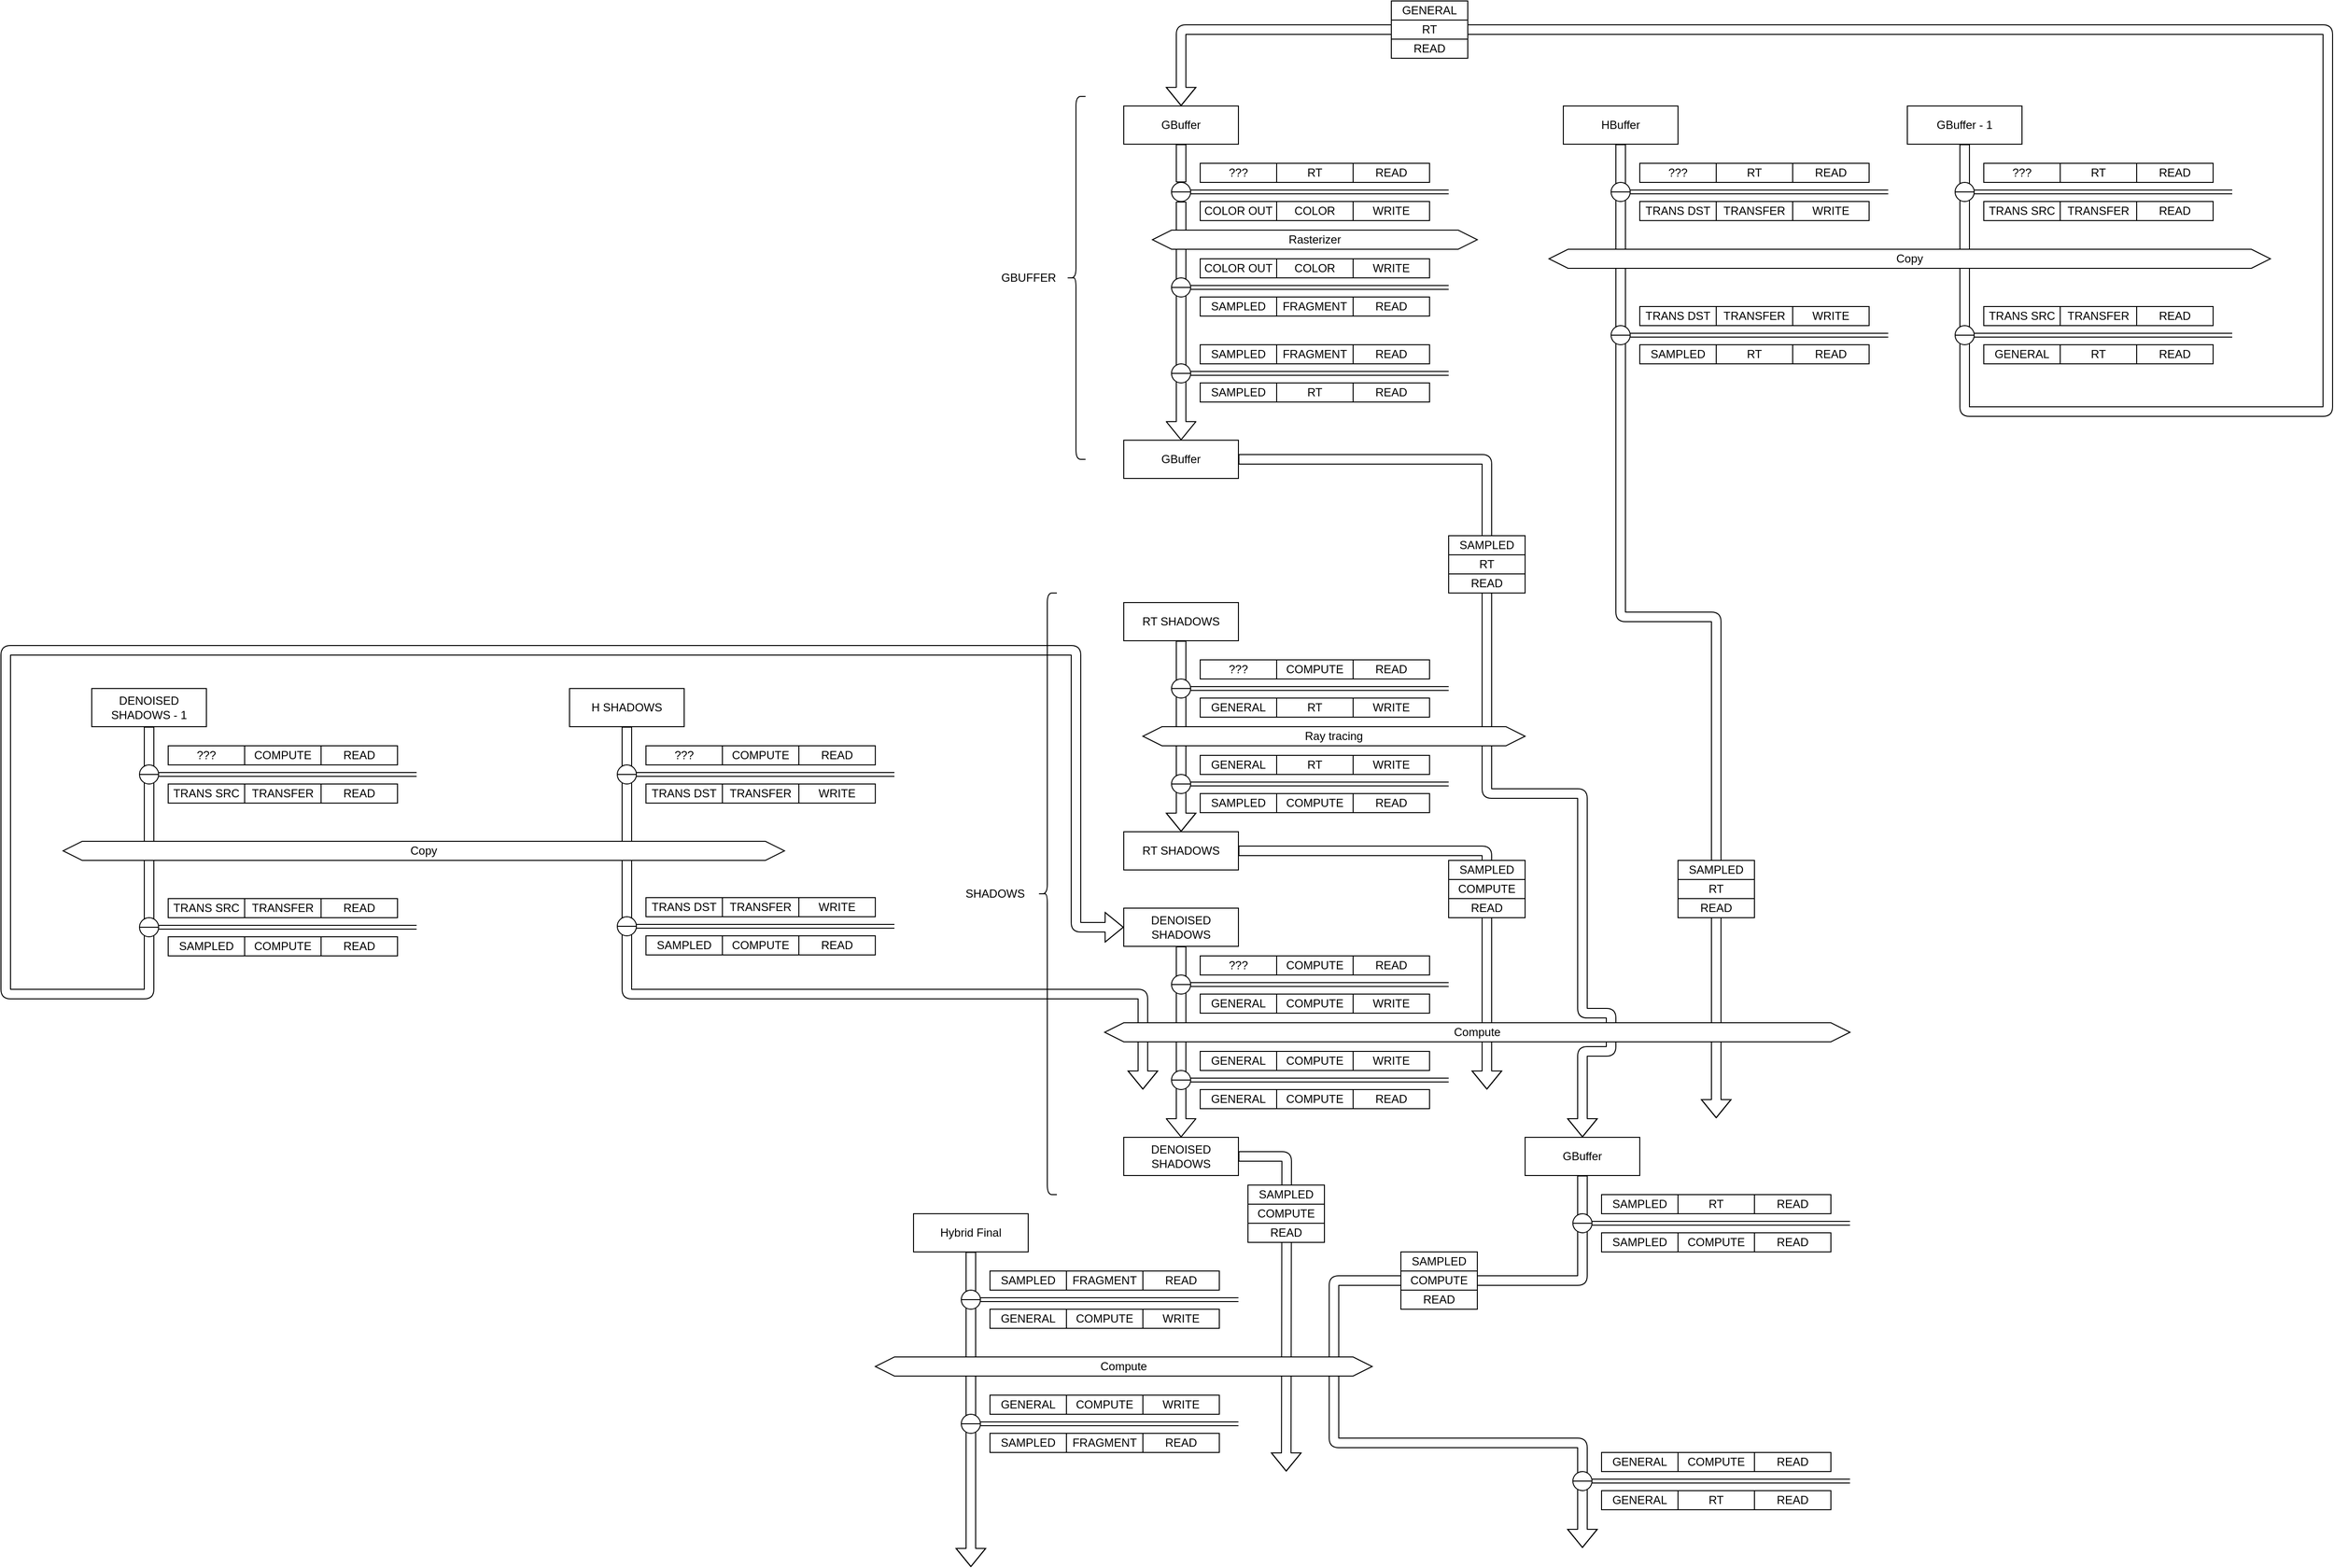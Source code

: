 <mxfile version="20.3.0" type="device"><diagram id="M8yWf8Txz4i8zKxlftL1" name="Página-1"><mxGraphModel dx="3550" dy="2322" grid="1" gridSize="10" guides="1" tooltips="1" connect="1" arrows="1" fold="1" page="1" pageScale="1" pageWidth="827" pageHeight="1169" math="0" shadow="0"><root><mxCell id="0"/><mxCell id="1" parent="0"/><mxCell id="LTjvACSYOHTsLMObM6as-37" style="edgeStyle=orthogonalEdgeStyle;shape=flexArrow;rounded=1;orthogonalLoop=1;jettySize=auto;html=1;" edge="1" parent="1" source="LTjvACSYOHTsLMObM6as-36"><mxGeometry relative="1" as="geometry"><mxPoint x="200" y="1070" as="targetPoint"/><Array as="points"><mxPoint x="-340" y="970"/></Array></mxGeometry></mxCell><mxCell id="rw4_Ll6tpxxvMlWqwy8I-239" style="edgeStyle=orthogonalEdgeStyle;shape=flexArrow;rounded=1;orthogonalLoop=1;jettySize=auto;html=1;strokeWidth=1;endArrow=block;endFill=0;" parent="1" source="rw4_Ll6tpxxvMlWqwy8I-240" edge="1"><mxGeometry relative="1" as="geometry"><mxPoint x="800" y="1100" as="targetPoint"/><Array as="points"><mxPoint x="700" y="575"/><mxPoint x="800" y="575"/><mxPoint x="800" y="1070"/></Array></mxGeometry></mxCell><mxCell id="rw4_Ll6tpxxvMlWqwy8I-182" style="edgeStyle=orthogonalEdgeStyle;shape=flexArrow;rounded=1;orthogonalLoop=1;jettySize=auto;html=1;strokeWidth=1;endArrow=block;endFill=0;" parent="1" source="rw4_Ll6tpxxvMlWqwy8I-130" edge="1"><mxGeometry relative="1" as="geometry"><mxPoint x="350" y="1470" as="targetPoint"/></mxGeometry></mxCell><mxCell id="rw4_Ll6tpxxvMlWqwy8I-4" style="edgeStyle=orthogonalEdgeStyle;rounded=1;orthogonalLoop=1;jettySize=auto;html=1;shape=flexArrow;strokeWidth=1;endArrow=block;exitX=0.5;exitY=1;exitDx=0;exitDy=0;startArrow=none;entryX=0.5;entryY=0;entryDx=0;entryDy=0;" parent="1" source="rw4_Ll6tpxxvMlWqwy8I-2" target="rw4_Ll6tpxxvMlWqwy8I-58" edge="1"><mxGeometry relative="1" as="geometry"><mxPoint x="240" y="370" as="targetPoint"/><mxPoint x="240" y="170" as="sourcePoint"/><Array as="points"/></mxGeometry></mxCell><mxCell id="rw4_Ll6tpxxvMlWqwy8I-1" value="GBuffer" style="rounded=0;whiteSpace=wrap;html=1;" parent="1" vertex="1"><mxGeometry x="180" y="40" width="120" height="40" as="geometry"/></mxCell><mxCell id="rw4_Ll6tpxxvMlWqwy8I-12" value="" style="edgeStyle=orthogonalEdgeStyle;rounded=1;orthogonalLoop=1;jettySize=auto;html=1;shape=flexArrow;strokeWidth=1;endArrow=none;exitX=0.5;exitY=1;exitDx=0;exitDy=0;" parent="1" source="rw4_Ll6tpxxvMlWqwy8I-1" target="rw4_Ll6tpxxvMlWqwy8I-2" edge="1"><mxGeometry relative="1" as="geometry"><mxPoint x="240" y="270" as="targetPoint"/><mxPoint x="240" y="80" as="sourcePoint"/><Array as="points"/></mxGeometry></mxCell><mxCell id="rw4_Ll6tpxxvMlWqwy8I-14" value="Rasterizer" style="shape=hexagon;perimeter=hexagonPerimeter2;whiteSpace=wrap;html=1;fixedSize=1;" parent="1" vertex="1"><mxGeometry x="210" y="170" width="340" height="20" as="geometry"/></mxCell><mxCell id="rw4_Ll6tpxxvMlWqwy8I-18" value="" style="group" parent="1" vertex="1" connectable="0"><mxGeometry x="230" y="100" width="290" height="60" as="geometry"/></mxCell><mxCell id="rw4_Ll6tpxxvMlWqwy8I-5" value="???" style="rounded=0;whiteSpace=wrap;html=1;" parent="rw4_Ll6tpxxvMlWqwy8I-18" vertex="1"><mxGeometry x="30" width="80" height="20" as="geometry"/></mxCell><mxCell id="rw4_Ll6tpxxvMlWqwy8I-6" value="RT" style="rounded=0;whiteSpace=wrap;html=1;" parent="rw4_Ll6tpxxvMlWqwy8I-18" vertex="1"><mxGeometry x="110" width="80" height="20" as="geometry"/></mxCell><mxCell id="rw4_Ll6tpxxvMlWqwy8I-7" value="COLOR OUT" style="rounded=0;whiteSpace=wrap;html=1;" parent="rw4_Ll6tpxxvMlWqwy8I-18" vertex="1"><mxGeometry x="30" y="40" width="80" height="20" as="geometry"/></mxCell><mxCell id="rw4_Ll6tpxxvMlWqwy8I-8" value="COLOR" style="rounded=0;whiteSpace=wrap;html=1;" parent="rw4_Ll6tpxxvMlWqwy8I-18" vertex="1"><mxGeometry x="110" y="40" width="80" height="20" as="geometry"/></mxCell><mxCell id="rw4_Ll6tpxxvMlWqwy8I-13" style="edgeStyle=orthogonalEdgeStyle;shape=link;rounded=1;orthogonalLoop=1;jettySize=auto;html=1;strokeWidth=1;endArrow=none;endFill=0;" parent="rw4_Ll6tpxxvMlWqwy8I-18" source="rw4_Ll6tpxxvMlWqwy8I-2" edge="1"><mxGeometry relative="1" as="geometry"><mxPoint x="290" y="30" as="targetPoint"/></mxGeometry></mxCell><mxCell id="rw4_Ll6tpxxvMlWqwy8I-2" value="" style="shape=lineEllipse;perimeter=ellipsePerimeter;whiteSpace=wrap;html=1;backgroundOutline=1;" parent="rw4_Ll6tpxxvMlWqwy8I-18" vertex="1"><mxGeometry y="20" width="20" height="20" as="geometry"/></mxCell><mxCell id="rw4_Ll6tpxxvMlWqwy8I-71" value="READ" style="rounded=0;whiteSpace=wrap;html=1;" parent="rw4_Ll6tpxxvMlWqwy8I-18" vertex="1"><mxGeometry x="190" width="80" height="20" as="geometry"/></mxCell><mxCell id="rw4_Ll6tpxxvMlWqwy8I-72" value="WRITE" style="rounded=0;whiteSpace=wrap;html=1;" parent="rw4_Ll6tpxxvMlWqwy8I-18" vertex="1"><mxGeometry x="190" y="40" width="80" height="20" as="geometry"/></mxCell><mxCell id="rw4_Ll6tpxxvMlWqwy8I-26" value="" style="group" parent="1" vertex="1" connectable="0"><mxGeometry x="230" y="200" width="290" height="60" as="geometry"/></mxCell><mxCell id="rw4_Ll6tpxxvMlWqwy8I-27" value="COLOR OUT" style="rounded=0;whiteSpace=wrap;html=1;" parent="rw4_Ll6tpxxvMlWqwy8I-26" vertex="1"><mxGeometry x="30" width="80" height="20" as="geometry"/></mxCell><mxCell id="rw4_Ll6tpxxvMlWqwy8I-28" value="COLOR" style="rounded=0;whiteSpace=wrap;html=1;" parent="rw4_Ll6tpxxvMlWqwy8I-26" vertex="1"><mxGeometry x="110" width="80" height="20" as="geometry"/></mxCell><mxCell id="rw4_Ll6tpxxvMlWqwy8I-29" value="SAMPLED" style="rounded=0;whiteSpace=wrap;html=1;" parent="rw4_Ll6tpxxvMlWqwy8I-26" vertex="1"><mxGeometry x="30" y="40" width="80" height="20" as="geometry"/></mxCell><mxCell id="rw4_Ll6tpxxvMlWqwy8I-30" value="FRAGMENT" style="rounded=0;whiteSpace=wrap;html=1;" parent="rw4_Ll6tpxxvMlWqwy8I-26" vertex="1"><mxGeometry x="110" y="40" width="80" height="20" as="geometry"/></mxCell><mxCell id="rw4_Ll6tpxxvMlWqwy8I-31" style="edgeStyle=orthogonalEdgeStyle;shape=link;rounded=1;orthogonalLoop=1;jettySize=auto;html=1;strokeWidth=1;endArrow=none;endFill=0;" parent="rw4_Ll6tpxxvMlWqwy8I-26" source="rw4_Ll6tpxxvMlWqwy8I-32" edge="1"><mxGeometry relative="1" as="geometry"><mxPoint x="290" y="30" as="targetPoint"/></mxGeometry></mxCell><mxCell id="rw4_Ll6tpxxvMlWqwy8I-32" value="" style="shape=lineEllipse;perimeter=ellipsePerimeter;whiteSpace=wrap;html=1;backgroundOutline=1;" parent="rw4_Ll6tpxxvMlWqwy8I-26" vertex="1"><mxGeometry y="20" width="20" height="20" as="geometry"/></mxCell><mxCell id="rw4_Ll6tpxxvMlWqwy8I-73" value="WRITE" style="rounded=0;whiteSpace=wrap;html=1;" parent="rw4_Ll6tpxxvMlWqwy8I-26" vertex="1"><mxGeometry x="190" width="80" height="20" as="geometry"/></mxCell><mxCell id="rw4_Ll6tpxxvMlWqwy8I-74" value="READ" style="rounded=0;whiteSpace=wrap;html=1;" parent="rw4_Ll6tpxxvMlWqwy8I-26" vertex="1"><mxGeometry x="190" y="40" width="80" height="20" as="geometry"/></mxCell><mxCell id="rw4_Ll6tpxxvMlWqwy8I-49" value="" style="group" parent="1" vertex="1" connectable="0"><mxGeometry x="230" y="290" width="290" height="60" as="geometry"/></mxCell><mxCell id="rw4_Ll6tpxxvMlWqwy8I-50" value="SAMPLED" style="rounded=0;whiteSpace=wrap;html=1;" parent="rw4_Ll6tpxxvMlWqwy8I-49" vertex="1"><mxGeometry x="30" width="80" height="20" as="geometry"/></mxCell><mxCell id="rw4_Ll6tpxxvMlWqwy8I-51" value="FRAGMENT" style="rounded=0;whiteSpace=wrap;html=1;" parent="rw4_Ll6tpxxvMlWqwy8I-49" vertex="1"><mxGeometry x="110" width="80" height="20" as="geometry"/></mxCell><mxCell id="rw4_Ll6tpxxvMlWqwy8I-52" value="SAMPLED" style="rounded=0;whiteSpace=wrap;html=1;" parent="rw4_Ll6tpxxvMlWqwy8I-49" vertex="1"><mxGeometry x="30" y="40" width="80" height="20" as="geometry"/></mxCell><mxCell id="rw4_Ll6tpxxvMlWqwy8I-53" value="RT" style="rounded=0;whiteSpace=wrap;html=1;" parent="rw4_Ll6tpxxvMlWqwy8I-49" vertex="1"><mxGeometry x="110" y="40" width="80" height="20" as="geometry"/></mxCell><mxCell id="rw4_Ll6tpxxvMlWqwy8I-54" style="edgeStyle=orthogonalEdgeStyle;shape=link;rounded=1;orthogonalLoop=1;jettySize=auto;html=1;strokeWidth=1;endArrow=none;endFill=0;" parent="rw4_Ll6tpxxvMlWqwy8I-49" source="rw4_Ll6tpxxvMlWqwy8I-55" edge="1"><mxGeometry relative="1" as="geometry"><mxPoint x="290" y="30" as="targetPoint"/></mxGeometry></mxCell><mxCell id="rw4_Ll6tpxxvMlWqwy8I-55" value="" style="shape=lineEllipse;perimeter=ellipsePerimeter;whiteSpace=wrap;html=1;backgroundOutline=1;" parent="rw4_Ll6tpxxvMlWqwy8I-49" vertex="1"><mxGeometry y="20" width="20" height="20" as="geometry"/></mxCell><mxCell id="rw4_Ll6tpxxvMlWqwy8I-75" value="READ" style="rounded=0;whiteSpace=wrap;html=1;" parent="rw4_Ll6tpxxvMlWqwy8I-49" vertex="1"><mxGeometry x="190" width="80" height="20" as="geometry"/></mxCell><mxCell id="rw4_Ll6tpxxvMlWqwy8I-76" value="READ" style="rounded=0;whiteSpace=wrap;html=1;" parent="rw4_Ll6tpxxvMlWqwy8I-49" vertex="1"><mxGeometry x="190" y="40" width="80" height="20" as="geometry"/></mxCell><mxCell id="rw4_Ll6tpxxvMlWqwy8I-145" style="edgeStyle=orthogonalEdgeStyle;shape=flexArrow;rounded=1;orthogonalLoop=1;jettySize=auto;html=1;entryX=0.5;entryY=0;entryDx=0;entryDy=0;strokeWidth=1;endArrow=block;endFill=0;exitX=1;exitY=0.5;exitDx=0;exitDy=0;targetPerimeterSpacing=0;" parent="1" source="rw4_Ll6tpxxvMlWqwy8I-58" target="rw4_Ll6tpxxvMlWqwy8I-144" edge="1"><mxGeometry relative="1" as="geometry"><Array as="points"><mxPoint x="560" y="410"/><mxPoint x="560" y="760"/><mxPoint x="660" y="760"/><mxPoint x="660" y="990"/><mxPoint x="690" y="990"/><mxPoint x="690" y="1030"/><mxPoint x="660" y="1030"/></Array></mxGeometry></mxCell><mxCell id="rw4_Ll6tpxxvMlWqwy8I-58" value="GBuffer" style="rounded=0;whiteSpace=wrap;html=1;" parent="1" vertex="1"><mxGeometry x="180" y="390" width="120" height="40" as="geometry"/></mxCell><mxCell id="rw4_Ll6tpxxvMlWqwy8I-131" value="" style="group" parent="1" vertex="1" connectable="0"><mxGeometry x="40" y="30" width="100" height="380" as="geometry"/></mxCell><mxCell id="rw4_Ll6tpxxvMlWqwy8I-56" value="" style="shape=curlyBracket;whiteSpace=wrap;html=1;rounded=1;" parent="rw4_Ll6tpxxvMlWqwy8I-131" vertex="1"><mxGeometry x="80" width="20" height="380" as="geometry"/></mxCell><mxCell id="rw4_Ll6tpxxvMlWqwy8I-57" value="GBUFFER" style="text;html=1;align=center;verticalAlign=middle;resizable=0;points=[];autosize=1;strokeColor=none;fillColor=none;" parent="rw4_Ll6tpxxvMlWqwy8I-131" vertex="1"><mxGeometry y="175" width="80" height="30" as="geometry"/></mxCell><mxCell id="rw4_Ll6tpxxvMlWqwy8I-165" style="edgeStyle=orthogonalEdgeStyle;shape=flexArrow;rounded=1;orthogonalLoop=1;jettySize=auto;html=1;strokeWidth=1;endArrow=block;endFill=0;" parent="1" source="rw4_Ll6tpxxvMlWqwy8I-144" edge="1"><mxGeometry relative="1" as="geometry"><mxPoint x="660" y="1550" as="targetPoint"/><Array as="points"><mxPoint x="660" y="1270"/><mxPoint x="400" y="1270"/><mxPoint x="400" y="1440"/><mxPoint x="660" y="1440"/><mxPoint x="660" y="1530"/></Array></mxGeometry></mxCell><mxCell id="rw4_Ll6tpxxvMlWqwy8I-144" value="GBuffer" style="rounded=0;whiteSpace=wrap;html=1;" parent="1" vertex="1"><mxGeometry x="600" y="1120" width="120" height="40" as="geometry"/></mxCell><mxCell id="rw4_Ll6tpxxvMlWqwy8I-156" value="" style="group" parent="1" vertex="1" connectable="0"><mxGeometry x="650" y="1180" width="290" height="60" as="geometry"/></mxCell><mxCell id="rw4_Ll6tpxxvMlWqwy8I-169" value="" style="group" parent="rw4_Ll6tpxxvMlWqwy8I-156" vertex="1" connectable="0"><mxGeometry width="290" height="60" as="geometry"/></mxCell><mxCell id="rw4_Ll6tpxxvMlWqwy8I-157" value="SAMPLED" style="rounded=0;whiteSpace=wrap;html=1;" parent="rw4_Ll6tpxxvMlWqwy8I-169" vertex="1"><mxGeometry x="30" width="80" height="20" as="geometry"/></mxCell><mxCell id="rw4_Ll6tpxxvMlWqwy8I-158" value="READ" style="rounded=0;whiteSpace=wrap;html=1;" parent="rw4_Ll6tpxxvMlWqwy8I-169" vertex="1"><mxGeometry x="190" width="80" height="20" as="geometry"/></mxCell><mxCell id="rw4_Ll6tpxxvMlWqwy8I-159" value="RT" style="rounded=0;whiteSpace=wrap;html=1;" parent="rw4_Ll6tpxxvMlWqwy8I-169" vertex="1"><mxGeometry x="110" width="80" height="20" as="geometry"/></mxCell><mxCell id="rw4_Ll6tpxxvMlWqwy8I-160" value="SAMPLED" style="rounded=0;whiteSpace=wrap;html=1;" parent="rw4_Ll6tpxxvMlWqwy8I-169" vertex="1"><mxGeometry x="30" y="40" width="80" height="20" as="geometry"/></mxCell><mxCell id="rw4_Ll6tpxxvMlWqwy8I-161" value="COMPUTE" style="rounded=0;whiteSpace=wrap;html=1;" parent="rw4_Ll6tpxxvMlWqwy8I-169" vertex="1"><mxGeometry x="110" y="40" width="80" height="20" as="geometry"/></mxCell><mxCell id="rw4_Ll6tpxxvMlWqwy8I-162" style="edgeStyle=orthogonalEdgeStyle;shape=link;rounded=1;orthogonalLoop=1;jettySize=auto;html=1;strokeWidth=1;endArrow=none;endFill=0;" parent="rw4_Ll6tpxxvMlWqwy8I-169" source="rw4_Ll6tpxxvMlWqwy8I-163" edge="1"><mxGeometry relative="1" as="geometry"><mxPoint x="290" y="30" as="targetPoint"/></mxGeometry></mxCell><mxCell id="rw4_Ll6tpxxvMlWqwy8I-163" value="" style="shape=lineEllipse;perimeter=ellipsePerimeter;whiteSpace=wrap;html=1;backgroundOutline=1;" parent="rw4_Ll6tpxxvMlWqwy8I-169" vertex="1"><mxGeometry y="20" width="20" height="20" as="geometry"/></mxCell><mxCell id="rw4_Ll6tpxxvMlWqwy8I-164" value="READ" style="rounded=0;whiteSpace=wrap;html=1;" parent="rw4_Ll6tpxxvMlWqwy8I-169" vertex="1"><mxGeometry x="190" y="40" width="80" height="20" as="geometry"/></mxCell><mxCell id="rw4_Ll6tpxxvMlWqwy8I-167" style="edgeStyle=orthogonalEdgeStyle;shape=flexArrow;rounded=1;orthogonalLoop=1;jettySize=auto;html=1;strokeWidth=1;endArrow=block;endFill=0;" parent="1" source="rw4_Ll6tpxxvMlWqwy8I-166" edge="1"><mxGeometry relative="1" as="geometry"><mxPoint x="20" y="1570" as="targetPoint"/></mxGeometry></mxCell><mxCell id="rw4_Ll6tpxxvMlWqwy8I-166" value="Hybrid Final" style="rounded=0;whiteSpace=wrap;html=1;" parent="1" vertex="1"><mxGeometry x="-40" y="1200" width="120" height="40" as="geometry"/></mxCell><mxCell id="rw4_Ll6tpxxvMlWqwy8I-170" value="" style="group" parent="1" vertex="1" connectable="0"><mxGeometry x="10" y="1260" width="290" height="60" as="geometry"/></mxCell><mxCell id="rw4_Ll6tpxxvMlWqwy8I-171" value="" style="group" parent="rw4_Ll6tpxxvMlWqwy8I-170" vertex="1" connectable="0"><mxGeometry width="290" height="60" as="geometry"/></mxCell><mxCell id="rw4_Ll6tpxxvMlWqwy8I-172" value="SAMPLED" style="rounded=0;whiteSpace=wrap;html=1;" parent="rw4_Ll6tpxxvMlWqwy8I-171" vertex="1"><mxGeometry x="30" width="80" height="20" as="geometry"/></mxCell><mxCell id="rw4_Ll6tpxxvMlWqwy8I-173" value="READ" style="rounded=0;whiteSpace=wrap;html=1;" parent="rw4_Ll6tpxxvMlWqwy8I-171" vertex="1"><mxGeometry x="190" width="80" height="20" as="geometry"/></mxCell><mxCell id="rw4_Ll6tpxxvMlWqwy8I-174" value="FRAGMENT" style="rounded=0;whiteSpace=wrap;html=1;" parent="rw4_Ll6tpxxvMlWqwy8I-171" vertex="1"><mxGeometry x="110" width="80" height="20" as="geometry"/></mxCell><mxCell id="rw4_Ll6tpxxvMlWqwy8I-175" value="GENERAL" style="rounded=0;whiteSpace=wrap;html=1;" parent="rw4_Ll6tpxxvMlWqwy8I-171" vertex="1"><mxGeometry x="30" y="40" width="80" height="20" as="geometry"/></mxCell><mxCell id="rw4_Ll6tpxxvMlWqwy8I-176" value="COMPUTE" style="rounded=0;whiteSpace=wrap;html=1;" parent="rw4_Ll6tpxxvMlWqwy8I-171" vertex="1"><mxGeometry x="110" y="40" width="80" height="20" as="geometry"/></mxCell><mxCell id="rw4_Ll6tpxxvMlWqwy8I-177" style="edgeStyle=orthogonalEdgeStyle;shape=link;rounded=1;orthogonalLoop=1;jettySize=auto;html=1;strokeWidth=1;endArrow=none;endFill=0;" parent="rw4_Ll6tpxxvMlWqwy8I-171" source="rw4_Ll6tpxxvMlWqwy8I-178" edge="1"><mxGeometry relative="1" as="geometry"><mxPoint x="290" y="30" as="targetPoint"/></mxGeometry></mxCell><mxCell id="rw4_Ll6tpxxvMlWqwy8I-178" value="" style="shape=lineEllipse;perimeter=ellipsePerimeter;whiteSpace=wrap;html=1;backgroundOutline=1;" parent="rw4_Ll6tpxxvMlWqwy8I-171" vertex="1"><mxGeometry y="20" width="20" height="20" as="geometry"/></mxCell><mxCell id="rw4_Ll6tpxxvMlWqwy8I-179" value="WRITE" style="rounded=0;whiteSpace=wrap;html=1;" parent="rw4_Ll6tpxxvMlWqwy8I-171" vertex="1"><mxGeometry x="190" y="40" width="80" height="20" as="geometry"/></mxCell><mxCell id="rw4_Ll6tpxxvMlWqwy8I-180" value="Compute" style="shape=hexagon;perimeter=hexagonPerimeter2;whiteSpace=wrap;html=1;fixedSize=1;" parent="1" vertex="1"><mxGeometry x="-80" y="1350" width="520" height="20" as="geometry"/></mxCell><mxCell id="rw4_Ll6tpxxvMlWqwy8I-184" value="" style="group" parent="1" vertex="1" connectable="0"><mxGeometry x="520" y="510" width="80" height="40" as="geometry"/></mxCell><mxCell id="rw4_Ll6tpxxvMlWqwy8I-140" value="RT" style="rounded=0;whiteSpace=wrap;html=1;container=0;" parent="rw4_Ll6tpxxvMlWqwy8I-184" vertex="1"><mxGeometry width="80" height="20" as="geometry"/></mxCell><mxCell id="rw4_Ll6tpxxvMlWqwy8I-141" value="READ" style="rounded=0;whiteSpace=wrap;html=1;" parent="rw4_Ll6tpxxvMlWqwy8I-184" vertex="1"><mxGeometry y="20" width="80" height="20" as="geometry"/></mxCell><mxCell id="rw4_Ll6tpxxvMlWqwy8I-187" value="" style="group" parent="1" vertex="1" connectable="0"><mxGeometry x="470" y="1260" width="80" height="40" as="geometry"/></mxCell><mxCell id="rw4_Ll6tpxxvMlWqwy8I-185" value="COMPUTE" style="rounded=0;whiteSpace=wrap;html=1;" parent="rw4_Ll6tpxxvMlWqwy8I-187" vertex="1"><mxGeometry width="80" height="20" as="geometry"/></mxCell><mxCell id="rw4_Ll6tpxxvMlWqwy8I-186" value="READ" style="rounded=0;whiteSpace=wrap;html=1;" parent="rw4_Ll6tpxxvMlWqwy8I-187" vertex="1"><mxGeometry y="20" width="80" height="20" as="geometry"/></mxCell><mxCell id="rw4_Ll6tpxxvMlWqwy8I-188" value="" style="group" parent="1" vertex="1" connectable="0"><mxGeometry x="310" y="1190" width="80" height="40" as="geometry"/></mxCell><mxCell id="rw4_Ll6tpxxvMlWqwy8I-189" value="COMPUTE" style="rounded=0;whiteSpace=wrap;html=1;" parent="rw4_Ll6tpxxvMlWqwy8I-188" vertex="1"><mxGeometry width="80" height="20" as="geometry"/></mxCell><mxCell id="rw4_Ll6tpxxvMlWqwy8I-190" value="READ" style="rounded=0;whiteSpace=wrap;html=1;" parent="rw4_Ll6tpxxvMlWqwy8I-188" vertex="1"><mxGeometry y="20" width="80" height="20" as="geometry"/></mxCell><mxCell id="rw4_Ll6tpxxvMlWqwy8I-191" value="" style="group" parent="1" vertex="1" connectable="0"><mxGeometry x="650" y="1450" width="290" height="60" as="geometry"/></mxCell><mxCell id="rw4_Ll6tpxxvMlWqwy8I-192" value="" style="group" parent="rw4_Ll6tpxxvMlWqwy8I-191" vertex="1" connectable="0"><mxGeometry width="290" height="60" as="geometry"/></mxCell><mxCell id="rw4_Ll6tpxxvMlWqwy8I-193" value="GENERAL" style="rounded=0;whiteSpace=wrap;html=1;" parent="rw4_Ll6tpxxvMlWqwy8I-192" vertex="1"><mxGeometry x="30" width="80" height="20" as="geometry"/></mxCell><mxCell id="rw4_Ll6tpxxvMlWqwy8I-194" value="READ" style="rounded=0;whiteSpace=wrap;html=1;" parent="rw4_Ll6tpxxvMlWqwy8I-192" vertex="1"><mxGeometry x="190" width="80" height="20" as="geometry"/></mxCell><mxCell id="rw4_Ll6tpxxvMlWqwy8I-195" value="COMPUTE" style="rounded=0;whiteSpace=wrap;html=1;" parent="rw4_Ll6tpxxvMlWqwy8I-192" vertex="1"><mxGeometry x="110" width="80" height="20" as="geometry"/></mxCell><mxCell id="rw4_Ll6tpxxvMlWqwy8I-196" value="GENERAL" style="rounded=0;whiteSpace=wrap;html=1;" parent="rw4_Ll6tpxxvMlWqwy8I-192" vertex="1"><mxGeometry x="30" y="40" width="80" height="20" as="geometry"/></mxCell><mxCell id="rw4_Ll6tpxxvMlWqwy8I-197" value="RT" style="rounded=0;whiteSpace=wrap;html=1;" parent="rw4_Ll6tpxxvMlWqwy8I-192" vertex="1"><mxGeometry x="110" y="40" width="80" height="20" as="geometry"/></mxCell><mxCell id="rw4_Ll6tpxxvMlWqwy8I-198" style="edgeStyle=orthogonalEdgeStyle;shape=link;rounded=1;orthogonalLoop=1;jettySize=auto;html=1;strokeWidth=1;endArrow=none;endFill=0;" parent="rw4_Ll6tpxxvMlWqwy8I-192" source="rw4_Ll6tpxxvMlWqwy8I-199" edge="1"><mxGeometry relative="1" as="geometry"><mxPoint x="290" y="30" as="targetPoint"/></mxGeometry></mxCell><mxCell id="rw4_Ll6tpxxvMlWqwy8I-199" value="" style="shape=lineEllipse;perimeter=ellipsePerimeter;whiteSpace=wrap;html=1;backgroundOutline=1;" parent="rw4_Ll6tpxxvMlWqwy8I-192" vertex="1"><mxGeometry y="20" width="20" height="20" as="geometry"/></mxCell><mxCell id="rw4_Ll6tpxxvMlWqwy8I-200" value="READ" style="rounded=0;whiteSpace=wrap;html=1;" parent="rw4_Ll6tpxxvMlWqwy8I-192" vertex="1"><mxGeometry x="190" y="40" width="80" height="20" as="geometry"/></mxCell><mxCell id="rw4_Ll6tpxxvMlWqwy8I-202" value="" style="group" parent="1" vertex="1" connectable="0"><mxGeometry x="10" y="1390" width="290" height="60" as="geometry"/></mxCell><mxCell id="rw4_Ll6tpxxvMlWqwy8I-203" value="" style="group" parent="rw4_Ll6tpxxvMlWqwy8I-202" vertex="1" connectable="0"><mxGeometry width="290" height="60" as="geometry"/></mxCell><mxCell id="rw4_Ll6tpxxvMlWqwy8I-204" value="GENERAL" style="rounded=0;whiteSpace=wrap;html=1;" parent="rw4_Ll6tpxxvMlWqwy8I-203" vertex="1"><mxGeometry x="30" width="80" height="20" as="geometry"/></mxCell><mxCell id="rw4_Ll6tpxxvMlWqwy8I-205" value="WRITE" style="rounded=0;whiteSpace=wrap;html=1;" parent="rw4_Ll6tpxxvMlWqwy8I-203" vertex="1"><mxGeometry x="190" width="80" height="20" as="geometry"/></mxCell><mxCell id="rw4_Ll6tpxxvMlWqwy8I-206" value="COMPUTE" style="rounded=0;whiteSpace=wrap;html=1;" parent="rw4_Ll6tpxxvMlWqwy8I-203" vertex="1"><mxGeometry x="110" width="80" height="20" as="geometry"/></mxCell><mxCell id="rw4_Ll6tpxxvMlWqwy8I-207" value="SAMPLED" style="rounded=0;whiteSpace=wrap;html=1;" parent="rw4_Ll6tpxxvMlWqwy8I-203" vertex="1"><mxGeometry x="30" y="40" width="80" height="20" as="geometry"/></mxCell><mxCell id="rw4_Ll6tpxxvMlWqwy8I-208" value="FRAGMENT" style="rounded=0;whiteSpace=wrap;html=1;" parent="rw4_Ll6tpxxvMlWqwy8I-203" vertex="1"><mxGeometry x="110" y="40" width="80" height="20" as="geometry"/></mxCell><mxCell id="rw4_Ll6tpxxvMlWqwy8I-209" style="edgeStyle=orthogonalEdgeStyle;shape=link;rounded=1;orthogonalLoop=1;jettySize=auto;html=1;strokeWidth=1;endArrow=none;endFill=0;" parent="rw4_Ll6tpxxvMlWqwy8I-203" source="rw4_Ll6tpxxvMlWqwy8I-210" edge="1"><mxGeometry relative="1" as="geometry"><mxPoint x="290" y="30" as="targetPoint"/></mxGeometry></mxCell><mxCell id="rw4_Ll6tpxxvMlWqwy8I-210" value="" style="shape=lineEllipse;perimeter=ellipsePerimeter;whiteSpace=wrap;html=1;backgroundOutline=1;" parent="rw4_Ll6tpxxvMlWqwy8I-203" vertex="1"><mxGeometry y="20" width="20" height="20" as="geometry"/></mxCell><mxCell id="rw4_Ll6tpxxvMlWqwy8I-211" value="READ" style="rounded=0;whiteSpace=wrap;html=1;" parent="rw4_Ll6tpxxvMlWqwy8I-203" vertex="1"><mxGeometry x="190" y="40" width="80" height="20" as="geometry"/></mxCell><mxCell id="rw4_Ll6tpxxvMlWqwy8I-60" style="edgeStyle=orthogonalEdgeStyle;shape=flexArrow;rounded=1;orthogonalLoop=1;jettySize=auto;html=1;strokeWidth=1;endArrow=block;endFill=0;" parent="1" source="rw4_Ll6tpxxvMlWqwy8I-59" edge="1"><mxGeometry relative="1" as="geometry"><mxPoint x="240" y="800" as="targetPoint"/></mxGeometry></mxCell><mxCell id="rw4_Ll6tpxxvMlWqwy8I-59" value="RT SHADOWS" style="rounded=0;whiteSpace=wrap;html=1;" parent="1" vertex="1"><mxGeometry x="180" y="560" width="120" height="40" as="geometry"/></mxCell><mxCell id="rw4_Ll6tpxxvMlWqwy8I-80" value="Ray tracing" style="shape=hexagon;perimeter=hexagonPerimeter2;whiteSpace=wrap;html=1;fixedSize=1;" parent="1" vertex="1"><mxGeometry x="200" y="690" width="400" height="20" as="geometry"/></mxCell><mxCell id="rw4_Ll6tpxxvMlWqwy8I-89" value="" style="group" parent="1" vertex="1" connectable="0"><mxGeometry x="230" y="620" width="290" height="60" as="geometry"/></mxCell><mxCell id="rw4_Ll6tpxxvMlWqwy8I-63" value="???" style="rounded=0;whiteSpace=wrap;html=1;" parent="rw4_Ll6tpxxvMlWqwy8I-89" vertex="1"><mxGeometry x="30" width="80" height="20" as="geometry"/></mxCell><mxCell id="rw4_Ll6tpxxvMlWqwy8I-78" value="READ" style="rounded=0;whiteSpace=wrap;html=1;" parent="rw4_Ll6tpxxvMlWqwy8I-89" vertex="1"><mxGeometry x="190" width="80" height="20" as="geometry"/></mxCell><mxCell id="rw4_Ll6tpxxvMlWqwy8I-64" value="COMPUTE" style="rounded=0;whiteSpace=wrap;html=1;" parent="rw4_Ll6tpxxvMlWqwy8I-89" vertex="1"><mxGeometry x="110" width="80" height="20" as="geometry"/></mxCell><mxCell id="rw4_Ll6tpxxvMlWqwy8I-65" value="GENERAL" style="rounded=0;whiteSpace=wrap;html=1;" parent="rw4_Ll6tpxxvMlWqwy8I-89" vertex="1"><mxGeometry x="30" y="40" width="80" height="20" as="geometry"/></mxCell><mxCell id="rw4_Ll6tpxxvMlWqwy8I-66" value="RT" style="rounded=0;whiteSpace=wrap;html=1;" parent="rw4_Ll6tpxxvMlWqwy8I-89" vertex="1"><mxGeometry x="110" y="40" width="80" height="20" as="geometry"/></mxCell><mxCell id="rw4_Ll6tpxxvMlWqwy8I-67" style="edgeStyle=orthogonalEdgeStyle;shape=link;rounded=1;orthogonalLoop=1;jettySize=auto;html=1;strokeWidth=1;endArrow=none;endFill=0;" parent="rw4_Ll6tpxxvMlWqwy8I-89" source="rw4_Ll6tpxxvMlWqwy8I-68" edge="1"><mxGeometry relative="1" as="geometry"><mxPoint x="290" y="30" as="targetPoint"/></mxGeometry></mxCell><mxCell id="rw4_Ll6tpxxvMlWqwy8I-68" value="" style="shape=lineEllipse;perimeter=ellipsePerimeter;whiteSpace=wrap;html=1;backgroundOutline=1;" parent="rw4_Ll6tpxxvMlWqwy8I-89" vertex="1"><mxGeometry y="20" width="20" height="20" as="geometry"/></mxCell><mxCell id="rw4_Ll6tpxxvMlWqwy8I-79" value="WRITE" style="rounded=0;whiteSpace=wrap;html=1;" parent="rw4_Ll6tpxxvMlWqwy8I-89" vertex="1"><mxGeometry x="190" y="40" width="80" height="20" as="geometry"/></mxCell><mxCell id="rw4_Ll6tpxxvMlWqwy8I-90" value="" style="group" parent="1" vertex="1" connectable="0"><mxGeometry x="230" y="720" width="290" height="60" as="geometry"/></mxCell><mxCell id="rw4_Ll6tpxxvMlWqwy8I-91" value="GENERAL" style="rounded=0;whiteSpace=wrap;html=1;" parent="rw4_Ll6tpxxvMlWqwy8I-90" vertex="1"><mxGeometry x="30" width="80" height="20" as="geometry"/></mxCell><mxCell id="rw4_Ll6tpxxvMlWqwy8I-92" value="WRITE" style="rounded=0;whiteSpace=wrap;html=1;" parent="rw4_Ll6tpxxvMlWqwy8I-90" vertex="1"><mxGeometry x="190" width="80" height="20" as="geometry"/></mxCell><mxCell id="rw4_Ll6tpxxvMlWqwy8I-93" value="RT" style="rounded=0;whiteSpace=wrap;html=1;" parent="rw4_Ll6tpxxvMlWqwy8I-90" vertex="1"><mxGeometry x="110" width="80" height="20" as="geometry"/></mxCell><mxCell id="rw4_Ll6tpxxvMlWqwy8I-94" value="SAMPLED" style="rounded=0;whiteSpace=wrap;html=1;" parent="rw4_Ll6tpxxvMlWqwy8I-90" vertex="1"><mxGeometry x="30" y="40" width="80" height="20" as="geometry"/></mxCell><mxCell id="rw4_Ll6tpxxvMlWqwy8I-95" value="COMPUTE" style="rounded=0;whiteSpace=wrap;html=1;" parent="rw4_Ll6tpxxvMlWqwy8I-90" vertex="1"><mxGeometry x="110" y="40" width="80" height="20" as="geometry"/></mxCell><mxCell id="rw4_Ll6tpxxvMlWqwy8I-96" style="edgeStyle=orthogonalEdgeStyle;shape=link;rounded=1;orthogonalLoop=1;jettySize=auto;html=1;strokeWidth=1;endArrow=none;endFill=0;" parent="rw4_Ll6tpxxvMlWqwy8I-90" source="rw4_Ll6tpxxvMlWqwy8I-97" edge="1"><mxGeometry relative="1" as="geometry"><mxPoint x="290" y="30" as="targetPoint"/></mxGeometry></mxCell><mxCell id="rw4_Ll6tpxxvMlWqwy8I-97" value="" style="shape=lineEllipse;perimeter=ellipsePerimeter;whiteSpace=wrap;html=1;backgroundOutline=1;" parent="rw4_Ll6tpxxvMlWqwy8I-90" vertex="1"><mxGeometry y="20" width="20" height="20" as="geometry"/></mxCell><mxCell id="rw4_Ll6tpxxvMlWqwy8I-98" value="READ" style="rounded=0;whiteSpace=wrap;html=1;" parent="rw4_Ll6tpxxvMlWqwy8I-90" vertex="1"><mxGeometry x="190" y="40" width="80" height="20" as="geometry"/></mxCell><mxCell id="rw4_Ll6tpxxvMlWqwy8I-108" value="RT SHADOWS" style="rounded=0;whiteSpace=wrap;html=1;" parent="1" vertex="1"><mxGeometry x="180" y="800" width="120" height="40" as="geometry"/></mxCell><mxCell id="rw4_Ll6tpxxvMlWqwy8I-110" style="edgeStyle=orthogonalEdgeStyle;shape=flexArrow;rounded=1;orthogonalLoop=1;jettySize=auto;html=1;strokeWidth=1;endArrow=block;endFill=0;entryX=0.5;entryY=0;entryDx=0;entryDy=0;" parent="1" source="rw4_Ll6tpxxvMlWqwy8I-109" target="rw4_Ll6tpxxvMlWqwy8I-130" edge="1"><mxGeometry relative="1" as="geometry"><mxPoint x="180" y="1120" as="targetPoint"/></mxGeometry></mxCell><mxCell id="rw4_Ll6tpxxvMlWqwy8I-109" value="DENOISED SHADOWS" style="rounded=0;whiteSpace=wrap;html=1;" parent="1" vertex="1"><mxGeometry x="180" y="880" width="120" height="40" as="geometry"/></mxCell><mxCell id="rw4_Ll6tpxxvMlWqwy8I-136" style="edgeStyle=orthogonalEdgeStyle;shape=flexArrow;rounded=1;orthogonalLoop=1;jettySize=auto;html=1;strokeWidth=1;endArrow=block;endFill=0;exitX=1;exitY=0.5;exitDx=0;exitDy=0;" parent="1" source="rw4_Ll6tpxxvMlWqwy8I-108" edge="1"><mxGeometry relative="1" as="geometry"><mxPoint x="560" y="1070" as="targetPoint"/><Array as="points"><mxPoint x="560" y="820"/></Array></mxGeometry></mxCell><mxCell id="rw4_Ll6tpxxvMlWqwy8I-111" value="" style="group" parent="1" vertex="1" connectable="0"><mxGeometry x="230" y="930" width="290" height="70" as="geometry"/></mxCell><mxCell id="rw4_Ll6tpxxvMlWqwy8I-112" value="???" style="rounded=0;whiteSpace=wrap;html=1;" parent="rw4_Ll6tpxxvMlWqwy8I-111" vertex="1"><mxGeometry x="30" width="80" height="20" as="geometry"/></mxCell><mxCell id="rw4_Ll6tpxxvMlWqwy8I-113" value="READ" style="rounded=0;whiteSpace=wrap;html=1;" parent="rw4_Ll6tpxxvMlWqwy8I-111" vertex="1"><mxGeometry x="190" width="80" height="20" as="geometry"/></mxCell><mxCell id="rw4_Ll6tpxxvMlWqwy8I-114" value="COMPUTE" style="rounded=0;whiteSpace=wrap;html=1;" parent="rw4_Ll6tpxxvMlWqwy8I-111" vertex="1"><mxGeometry x="110" width="80" height="20" as="geometry"/></mxCell><mxCell id="rw4_Ll6tpxxvMlWqwy8I-115" value="GENERAL" style="rounded=0;whiteSpace=wrap;html=1;" parent="rw4_Ll6tpxxvMlWqwy8I-111" vertex="1"><mxGeometry x="30" y="40" width="80" height="20" as="geometry"/></mxCell><mxCell id="rw4_Ll6tpxxvMlWqwy8I-116" value="COMPUTE" style="rounded=0;whiteSpace=wrap;html=1;" parent="rw4_Ll6tpxxvMlWqwy8I-111" vertex="1"><mxGeometry x="110" y="40" width="80" height="20" as="geometry"/></mxCell><mxCell id="rw4_Ll6tpxxvMlWqwy8I-117" style="edgeStyle=orthogonalEdgeStyle;shape=link;rounded=1;orthogonalLoop=1;jettySize=auto;html=1;strokeWidth=1;endArrow=none;endFill=0;" parent="rw4_Ll6tpxxvMlWqwy8I-111" source="rw4_Ll6tpxxvMlWqwy8I-118" edge="1"><mxGeometry relative="1" as="geometry"><mxPoint x="290" y="30" as="targetPoint"/></mxGeometry></mxCell><mxCell id="rw4_Ll6tpxxvMlWqwy8I-118" value="" style="shape=lineEllipse;perimeter=ellipsePerimeter;whiteSpace=wrap;html=1;backgroundOutline=1;" parent="rw4_Ll6tpxxvMlWqwy8I-111" vertex="1"><mxGeometry y="20" width="20" height="20" as="geometry"/></mxCell><mxCell id="rw4_Ll6tpxxvMlWqwy8I-119" value="WRITE" style="rounded=0;whiteSpace=wrap;html=1;" parent="rw4_Ll6tpxxvMlWqwy8I-111" vertex="1"><mxGeometry x="190" y="40" width="80" height="20" as="geometry"/></mxCell><mxCell id="rw4_Ll6tpxxvMlWqwy8I-120" value="Compute" style="shape=hexagon;perimeter=hexagonPerimeter2;whiteSpace=wrap;html=1;fixedSize=1;" parent="1" vertex="1"><mxGeometry x="160" y="1000" width="780" height="20" as="geometry"/></mxCell><mxCell id="rw4_Ll6tpxxvMlWqwy8I-121" value="" style="group" parent="1" vertex="1" connectable="0"><mxGeometry x="230" y="1030" width="290" height="60" as="geometry"/></mxCell><mxCell id="rw4_Ll6tpxxvMlWqwy8I-122" value="GENERAL" style="rounded=0;whiteSpace=wrap;html=1;" parent="rw4_Ll6tpxxvMlWqwy8I-121" vertex="1"><mxGeometry x="30" width="80" height="20" as="geometry"/></mxCell><mxCell id="rw4_Ll6tpxxvMlWqwy8I-123" value="WRITE" style="rounded=0;whiteSpace=wrap;html=1;" parent="rw4_Ll6tpxxvMlWqwy8I-121" vertex="1"><mxGeometry x="190" width="80" height="20" as="geometry"/></mxCell><mxCell id="rw4_Ll6tpxxvMlWqwy8I-124" value="COMPUTE" style="rounded=0;whiteSpace=wrap;html=1;" parent="rw4_Ll6tpxxvMlWqwy8I-121" vertex="1"><mxGeometry x="110" width="80" height="20" as="geometry"/></mxCell><mxCell id="rw4_Ll6tpxxvMlWqwy8I-125" value="GENERAL" style="rounded=0;whiteSpace=wrap;html=1;" parent="rw4_Ll6tpxxvMlWqwy8I-121" vertex="1"><mxGeometry x="30" y="40" width="80" height="20" as="geometry"/></mxCell><mxCell id="rw4_Ll6tpxxvMlWqwy8I-126" value="COMPUTE" style="rounded=0;whiteSpace=wrap;html=1;" parent="rw4_Ll6tpxxvMlWqwy8I-121" vertex="1"><mxGeometry x="110" y="40" width="80" height="20" as="geometry"/></mxCell><mxCell id="rw4_Ll6tpxxvMlWqwy8I-127" style="edgeStyle=orthogonalEdgeStyle;shape=link;rounded=1;orthogonalLoop=1;jettySize=auto;html=1;strokeWidth=1;endArrow=none;endFill=0;" parent="rw4_Ll6tpxxvMlWqwy8I-121" source="rw4_Ll6tpxxvMlWqwy8I-128" edge="1"><mxGeometry relative="1" as="geometry"><mxPoint x="290" y="30" as="targetPoint"/></mxGeometry></mxCell><mxCell id="rw4_Ll6tpxxvMlWqwy8I-128" value="" style="shape=lineEllipse;perimeter=ellipsePerimeter;whiteSpace=wrap;html=1;backgroundOutline=1;" parent="rw4_Ll6tpxxvMlWqwy8I-121" vertex="1"><mxGeometry y="20" width="20" height="20" as="geometry"/></mxCell><mxCell id="rw4_Ll6tpxxvMlWqwy8I-129" value="READ" style="rounded=0;whiteSpace=wrap;html=1;" parent="rw4_Ll6tpxxvMlWqwy8I-121" vertex="1"><mxGeometry x="190" y="40" width="80" height="20" as="geometry"/></mxCell><mxCell id="rw4_Ll6tpxxvMlWqwy8I-130" value="DENOISED SHADOWS" style="rounded=0;whiteSpace=wrap;html=1;" parent="1" vertex="1"><mxGeometry x="180" y="1120" width="120" height="40" as="geometry"/></mxCell><mxCell id="rw4_Ll6tpxxvMlWqwy8I-132" value="" style="group" parent="1" vertex="1" connectable="0"><mxGeometry x="10" y="550" width="100" height="630" as="geometry"/></mxCell><mxCell id="rw4_Ll6tpxxvMlWqwy8I-133" value="" style="shape=curlyBracket;whiteSpace=wrap;html=1;rounded=1;" parent="rw4_Ll6tpxxvMlWqwy8I-132" vertex="1"><mxGeometry x="80" width="20" height="630" as="geometry"/></mxCell><mxCell id="rw4_Ll6tpxxvMlWqwy8I-134" value="SHADOWS" style="text;html=1;align=center;verticalAlign=middle;resizable=0;points=[];autosize=1;strokeColor=none;fillColor=none;" parent="rw4_Ll6tpxxvMlWqwy8I-132" vertex="1"><mxGeometry x="-10" y="300.002" width="90" height="30" as="geometry"/></mxCell><mxCell id="rw4_Ll6tpxxvMlWqwy8I-212" value="" style="group" parent="1" vertex="1" connectable="0"><mxGeometry x="440" y="830" width="80" height="40" as="geometry"/></mxCell><mxCell id="rw4_Ll6tpxxvMlWqwy8I-213" value="" style="group" parent="rw4_Ll6tpxxvMlWqwy8I-212" vertex="1" connectable="0"><mxGeometry width="80" height="40" as="geometry"/></mxCell><mxCell id="rw4_Ll6tpxxvMlWqwy8I-215" value="" style="group" parent="rw4_Ll6tpxxvMlWqwy8I-213" vertex="1" connectable="0"><mxGeometry x="80" y="20" width="80" height="40" as="geometry"/></mxCell><mxCell id="rw4_Ll6tpxxvMlWqwy8I-137" value="COMPUTE" style="rounded=0;whiteSpace=wrap;html=1;" parent="rw4_Ll6tpxxvMlWqwy8I-215" vertex="1"><mxGeometry width="80" height="20" as="geometry"/></mxCell><mxCell id="rw4_Ll6tpxxvMlWqwy8I-138" value="READ" style="rounded=0;whiteSpace=wrap;html=1;" parent="rw4_Ll6tpxxvMlWqwy8I-215" vertex="1"><mxGeometry y="20" width="80" height="20" as="geometry"/></mxCell><mxCell id="rw4_Ll6tpxxvMlWqwy8I-218" style="edgeStyle=orthogonalEdgeStyle;shape=flexArrow;rounded=1;orthogonalLoop=1;jettySize=auto;html=1;strokeWidth=1;endArrow=block;endFill=0;entryX=0.5;entryY=0;entryDx=0;entryDy=0;" parent="1" source="rw4_Ll6tpxxvMlWqwy8I-216" edge="1" target="rw4_Ll6tpxxvMlWqwy8I-1"><mxGeometry relative="1" as="geometry"><mxPoint x="240" y="-40" as="targetPoint"/><Array as="points"><mxPoint x="1060" y="360"/><mxPoint x="1440" y="360"/><mxPoint x="1440" y="-40"/><mxPoint x="240" y="-40"/></Array></mxGeometry></mxCell><mxCell id="rw4_Ll6tpxxvMlWqwy8I-216" value="GBuffer - 1" style="rounded=0;whiteSpace=wrap;html=1;" parent="1" vertex="1"><mxGeometry x="1000" y="40" width="120" height="40" as="geometry"/></mxCell><mxCell id="rw4_Ll6tpxxvMlWqwy8I-219" value="" style="group" parent="1" vertex="1" connectable="0"><mxGeometry x="1050" y="100" width="290" height="60" as="geometry"/></mxCell><mxCell id="rw4_Ll6tpxxvMlWqwy8I-220" value="" style="group" parent="rw4_Ll6tpxxvMlWqwy8I-219" vertex="1" connectable="0"><mxGeometry width="290" height="60" as="geometry"/></mxCell><mxCell id="rw4_Ll6tpxxvMlWqwy8I-221" value="???" style="rounded=0;whiteSpace=wrap;html=1;" parent="rw4_Ll6tpxxvMlWqwy8I-220" vertex="1"><mxGeometry x="30" width="80" height="20" as="geometry"/></mxCell><mxCell id="rw4_Ll6tpxxvMlWqwy8I-222" value="READ" style="rounded=0;whiteSpace=wrap;html=1;" parent="rw4_Ll6tpxxvMlWqwy8I-220" vertex="1"><mxGeometry x="190" width="80" height="20" as="geometry"/></mxCell><mxCell id="rw4_Ll6tpxxvMlWqwy8I-223" value="RT" style="rounded=0;whiteSpace=wrap;html=1;" parent="rw4_Ll6tpxxvMlWqwy8I-220" vertex="1"><mxGeometry x="110" width="80" height="20" as="geometry"/></mxCell><mxCell id="rw4_Ll6tpxxvMlWqwy8I-224" value="TRANS SRC" style="rounded=0;whiteSpace=wrap;html=1;" parent="rw4_Ll6tpxxvMlWqwy8I-220" vertex="1"><mxGeometry x="30" y="40" width="80" height="20" as="geometry"/></mxCell><mxCell id="rw4_Ll6tpxxvMlWqwy8I-225" value="TRANSFER" style="rounded=0;whiteSpace=wrap;html=1;" parent="rw4_Ll6tpxxvMlWqwy8I-220" vertex="1"><mxGeometry x="110" y="40" width="80" height="20" as="geometry"/></mxCell><mxCell id="rw4_Ll6tpxxvMlWqwy8I-226" style="edgeStyle=orthogonalEdgeStyle;shape=link;rounded=1;orthogonalLoop=1;jettySize=auto;html=1;strokeWidth=1;endArrow=none;endFill=0;" parent="rw4_Ll6tpxxvMlWqwy8I-220" source="rw4_Ll6tpxxvMlWqwy8I-227" edge="1"><mxGeometry relative="1" as="geometry"><mxPoint x="290" y="30" as="targetPoint"/></mxGeometry></mxCell><mxCell id="rw4_Ll6tpxxvMlWqwy8I-227" value="" style="shape=lineEllipse;perimeter=ellipsePerimeter;whiteSpace=wrap;html=1;backgroundOutline=1;" parent="rw4_Ll6tpxxvMlWqwy8I-220" vertex="1"><mxGeometry y="20" width="20" height="20" as="geometry"/></mxCell><mxCell id="rw4_Ll6tpxxvMlWqwy8I-228" value="READ" style="rounded=0;whiteSpace=wrap;html=1;" parent="rw4_Ll6tpxxvMlWqwy8I-220" vertex="1"><mxGeometry x="190" y="40" width="80" height="20" as="geometry"/></mxCell><mxCell id="rw4_Ll6tpxxvMlWqwy8I-229" value="" style="group" parent="1" vertex="1" connectable="0"><mxGeometry x="1050" y="250" width="290" height="60" as="geometry"/></mxCell><mxCell id="rw4_Ll6tpxxvMlWqwy8I-230" value="" style="group" parent="rw4_Ll6tpxxvMlWqwy8I-229" vertex="1" connectable="0"><mxGeometry width="290" height="60" as="geometry"/></mxCell><mxCell id="rw4_Ll6tpxxvMlWqwy8I-231" value="TRANS SRC" style="rounded=0;whiteSpace=wrap;html=1;" parent="rw4_Ll6tpxxvMlWqwy8I-230" vertex="1"><mxGeometry x="30" width="80" height="20" as="geometry"/></mxCell><mxCell id="rw4_Ll6tpxxvMlWqwy8I-232" value="READ" style="rounded=0;whiteSpace=wrap;html=1;" parent="rw4_Ll6tpxxvMlWqwy8I-230" vertex="1"><mxGeometry x="190" width="80" height="20" as="geometry"/></mxCell><mxCell id="rw4_Ll6tpxxvMlWqwy8I-233" value="TRANSFER" style="rounded=0;whiteSpace=wrap;html=1;" parent="rw4_Ll6tpxxvMlWqwy8I-230" vertex="1"><mxGeometry x="110" width="80" height="20" as="geometry"/></mxCell><mxCell id="rw4_Ll6tpxxvMlWqwy8I-234" value="GENERAL" style="rounded=0;whiteSpace=wrap;html=1;" parent="rw4_Ll6tpxxvMlWqwy8I-230" vertex="1"><mxGeometry x="30" y="40" width="80" height="20" as="geometry"/></mxCell><mxCell id="rw4_Ll6tpxxvMlWqwy8I-235" value="RT" style="rounded=0;whiteSpace=wrap;html=1;" parent="rw4_Ll6tpxxvMlWqwy8I-230" vertex="1"><mxGeometry x="110" y="40" width="80" height="20" as="geometry"/></mxCell><mxCell id="rw4_Ll6tpxxvMlWqwy8I-236" style="edgeStyle=orthogonalEdgeStyle;shape=link;rounded=1;orthogonalLoop=1;jettySize=auto;html=1;strokeWidth=1;endArrow=none;endFill=0;" parent="rw4_Ll6tpxxvMlWqwy8I-230" source="rw4_Ll6tpxxvMlWqwy8I-237" edge="1"><mxGeometry relative="1" as="geometry"><mxPoint x="290" y="30" as="targetPoint"/></mxGeometry></mxCell><mxCell id="rw4_Ll6tpxxvMlWqwy8I-237" value="" style="shape=lineEllipse;perimeter=ellipsePerimeter;whiteSpace=wrap;html=1;backgroundOutline=1;" parent="rw4_Ll6tpxxvMlWqwy8I-230" vertex="1"><mxGeometry y="20" width="20" height="20" as="geometry"/></mxCell><mxCell id="rw4_Ll6tpxxvMlWqwy8I-238" value="READ" style="rounded=0;whiteSpace=wrap;html=1;" parent="rw4_Ll6tpxxvMlWqwy8I-230" vertex="1"><mxGeometry x="190" y="40" width="80" height="20" as="geometry"/></mxCell><mxCell id="rw4_Ll6tpxxvMlWqwy8I-240" value="HBuffer" style="rounded=0;whiteSpace=wrap;html=1;" parent="1" vertex="1"><mxGeometry x="640" y="40" width="120" height="40" as="geometry"/></mxCell><mxCell id="rw4_Ll6tpxxvMlWqwy8I-241" value="" style="group" parent="1" vertex="1" connectable="0"><mxGeometry x="690" y="100" width="290" height="60" as="geometry"/></mxCell><mxCell id="rw4_Ll6tpxxvMlWqwy8I-242" value="" style="group" parent="rw4_Ll6tpxxvMlWqwy8I-241" vertex="1" connectable="0"><mxGeometry width="290" height="60" as="geometry"/></mxCell><mxCell id="rw4_Ll6tpxxvMlWqwy8I-243" value="???" style="rounded=0;whiteSpace=wrap;html=1;" parent="rw4_Ll6tpxxvMlWqwy8I-242" vertex="1"><mxGeometry x="30" width="80" height="20" as="geometry"/></mxCell><mxCell id="rw4_Ll6tpxxvMlWqwy8I-244" value="READ" style="rounded=0;whiteSpace=wrap;html=1;" parent="rw4_Ll6tpxxvMlWqwy8I-242" vertex="1"><mxGeometry x="190" width="80" height="20" as="geometry"/></mxCell><mxCell id="rw4_Ll6tpxxvMlWqwy8I-245" value="RT" style="rounded=0;whiteSpace=wrap;html=1;" parent="rw4_Ll6tpxxvMlWqwy8I-242" vertex="1"><mxGeometry x="110" width="80" height="20" as="geometry"/></mxCell><mxCell id="rw4_Ll6tpxxvMlWqwy8I-246" value="TRANS DST" style="rounded=0;whiteSpace=wrap;html=1;" parent="rw4_Ll6tpxxvMlWqwy8I-242" vertex="1"><mxGeometry x="30" y="40" width="80" height="20" as="geometry"/></mxCell><mxCell id="rw4_Ll6tpxxvMlWqwy8I-247" value="TRANSFER" style="rounded=0;whiteSpace=wrap;html=1;" parent="rw4_Ll6tpxxvMlWqwy8I-242" vertex="1"><mxGeometry x="110" y="40" width="80" height="20" as="geometry"/></mxCell><mxCell id="rw4_Ll6tpxxvMlWqwy8I-248" style="edgeStyle=orthogonalEdgeStyle;shape=link;rounded=1;orthogonalLoop=1;jettySize=auto;html=1;strokeWidth=1;endArrow=none;endFill=0;" parent="rw4_Ll6tpxxvMlWqwy8I-242" source="rw4_Ll6tpxxvMlWqwy8I-249" edge="1"><mxGeometry relative="1" as="geometry"><mxPoint x="290" y="30" as="targetPoint"/></mxGeometry></mxCell><mxCell id="rw4_Ll6tpxxvMlWqwy8I-249" value="" style="shape=lineEllipse;perimeter=ellipsePerimeter;whiteSpace=wrap;html=1;backgroundOutline=1;" parent="rw4_Ll6tpxxvMlWqwy8I-242" vertex="1"><mxGeometry y="20" width="20" height="20" as="geometry"/></mxCell><mxCell id="rw4_Ll6tpxxvMlWqwy8I-250" value="WRITE" style="rounded=0;whiteSpace=wrap;html=1;" parent="rw4_Ll6tpxxvMlWqwy8I-242" vertex="1"><mxGeometry x="190" y="40" width="80" height="20" as="geometry"/></mxCell><mxCell id="rw4_Ll6tpxxvMlWqwy8I-251" value="" style="group" parent="1" vertex="1" connectable="0"><mxGeometry x="690" y="250" width="290" height="60" as="geometry"/></mxCell><mxCell id="rw4_Ll6tpxxvMlWqwy8I-252" value="" style="group" parent="rw4_Ll6tpxxvMlWqwy8I-251" vertex="1" connectable="0"><mxGeometry width="290" height="60" as="geometry"/></mxCell><mxCell id="rw4_Ll6tpxxvMlWqwy8I-253" value="TRANS DST" style="rounded=0;whiteSpace=wrap;html=1;" parent="rw4_Ll6tpxxvMlWqwy8I-252" vertex="1"><mxGeometry x="30" width="80" height="20" as="geometry"/></mxCell><mxCell id="rw4_Ll6tpxxvMlWqwy8I-265" style="edgeStyle=orthogonalEdgeStyle;shape=flexArrow;rounded=1;orthogonalLoop=1;jettySize=auto;html=1;exitX=0;exitY=0.75;exitDx=0;exitDy=0;entryX=1;entryY=0.75;entryDx=0;entryDy=0;strokeWidth=1;endArrow=block;endFill=0;targetPerimeterSpacing=0;" parent="rw4_Ll6tpxxvMlWqwy8I-252" source="rw4_Ll6tpxxvMlWqwy8I-254" target="rw4_Ll6tpxxvMlWqwy8I-255" edge="1"><mxGeometry relative="1" as="geometry"/></mxCell><mxCell id="rw4_Ll6tpxxvMlWqwy8I-254" value="WRITE" style="rounded=0;whiteSpace=wrap;html=1;" parent="rw4_Ll6tpxxvMlWqwy8I-252" vertex="1"><mxGeometry x="190" width="80" height="20" as="geometry"/></mxCell><mxCell id="rw4_Ll6tpxxvMlWqwy8I-255" value="TRANSFER" style="rounded=0;whiteSpace=wrap;html=1;" parent="rw4_Ll6tpxxvMlWqwy8I-252" vertex="1"><mxGeometry x="110" width="80" height="20" as="geometry"/></mxCell><mxCell id="rw4_Ll6tpxxvMlWqwy8I-256" value="SAMPLED" style="rounded=0;whiteSpace=wrap;html=1;" parent="rw4_Ll6tpxxvMlWqwy8I-252" vertex="1"><mxGeometry x="30" y="40" width="80" height="20" as="geometry"/></mxCell><mxCell id="rw4_Ll6tpxxvMlWqwy8I-257" value="RT" style="rounded=0;whiteSpace=wrap;html=1;" parent="rw4_Ll6tpxxvMlWqwy8I-252" vertex="1"><mxGeometry x="110" y="40" width="80" height="20" as="geometry"/></mxCell><mxCell id="rw4_Ll6tpxxvMlWqwy8I-258" style="edgeStyle=orthogonalEdgeStyle;shape=link;rounded=1;orthogonalLoop=1;jettySize=auto;html=1;strokeWidth=1;endArrow=none;endFill=0;" parent="rw4_Ll6tpxxvMlWqwy8I-252" source="rw4_Ll6tpxxvMlWqwy8I-259" edge="1"><mxGeometry relative="1" as="geometry"><mxPoint x="290" y="30" as="targetPoint"/></mxGeometry></mxCell><mxCell id="rw4_Ll6tpxxvMlWqwy8I-259" value="" style="shape=lineEllipse;perimeter=ellipsePerimeter;whiteSpace=wrap;html=1;backgroundOutline=1;" parent="rw4_Ll6tpxxvMlWqwy8I-252" vertex="1"><mxGeometry y="20" width="20" height="20" as="geometry"/></mxCell><mxCell id="rw4_Ll6tpxxvMlWqwy8I-260" value="READ" style="rounded=0;whiteSpace=wrap;html=1;" parent="rw4_Ll6tpxxvMlWqwy8I-252" vertex="1"><mxGeometry x="190" y="40" width="80" height="20" as="geometry"/></mxCell><mxCell id="rw4_Ll6tpxxvMlWqwy8I-261" value="Copy" style="shape=hexagon;perimeter=hexagonPerimeter2;whiteSpace=wrap;html=1;fixedSize=1;" parent="1" vertex="1"><mxGeometry x="625" y="190" width="755" height="20" as="geometry"/></mxCell><mxCell id="LTjvACSYOHTsLMObM6as-1" value="SAMPLED" style="rounded=0;whiteSpace=wrap;html=1;" vertex="1" parent="1"><mxGeometry x="520" y="490" width="80" height="20" as="geometry"/></mxCell><mxCell id="LTjvACSYOHTsLMObM6as-3" value="SAMPLED" style="rounded=0;whiteSpace=wrap;html=1;" vertex="1" parent="1"><mxGeometry x="470" y="1240" width="80" height="20" as="geometry"/></mxCell><mxCell id="LTjvACSYOHTsLMObM6as-4" value="SAMPLED" style="rounded=0;whiteSpace=wrap;html=1;" vertex="1" parent="1"><mxGeometry x="310" y="1170" width="80" height="20" as="geometry"/></mxCell><mxCell id="LTjvACSYOHTsLMObM6as-5" value="SAMPLED" style="rounded=0;whiteSpace=wrap;html=1;" vertex="1" parent="1"><mxGeometry x="520" y="830" width="80" height="20" as="geometry"/></mxCell><mxCell id="LTjvACSYOHTsLMObM6as-7" value="" style="group" vertex="1" connectable="0" parent="1"><mxGeometry x="760" y="830" width="80" height="60" as="geometry"/></mxCell><mxCell id="rw4_Ll6tpxxvMlWqwy8I-262" value="" style="group" parent="LTjvACSYOHTsLMObM6as-7" vertex="1" connectable="0"><mxGeometry y="20" width="80" height="40" as="geometry"/></mxCell><mxCell id="rw4_Ll6tpxxvMlWqwy8I-263" value="RT" style="rounded=0;whiteSpace=wrap;html=1;container=0;" parent="rw4_Ll6tpxxvMlWqwy8I-262" vertex="1"><mxGeometry width="80" height="20" as="geometry"/></mxCell><mxCell id="rw4_Ll6tpxxvMlWqwy8I-264" value="READ" style="rounded=0;whiteSpace=wrap;html=1;" parent="rw4_Ll6tpxxvMlWqwy8I-262" vertex="1"><mxGeometry y="20" width="80" height="20" as="geometry"/></mxCell><mxCell id="LTjvACSYOHTsLMObM6as-6" value="SAMPLED" style="rounded=0;whiteSpace=wrap;html=1;" vertex="1" parent="LTjvACSYOHTsLMObM6as-7"><mxGeometry width="80" height="20" as="geometry"/></mxCell><mxCell id="LTjvACSYOHTsLMObM6as-8" value="" style="group" vertex="1" connectable="0" parent="1"><mxGeometry x="460" y="-70" width="80" height="60" as="geometry"/></mxCell><mxCell id="LTjvACSYOHTsLMObM6as-9" value="" style="group" vertex="1" connectable="0" parent="LTjvACSYOHTsLMObM6as-8"><mxGeometry y="20" width="80" height="40" as="geometry"/></mxCell><mxCell id="LTjvACSYOHTsLMObM6as-10" value="RT" style="rounded=0;whiteSpace=wrap;html=1;container=0;" vertex="1" parent="LTjvACSYOHTsLMObM6as-9"><mxGeometry width="80" height="20" as="geometry"/></mxCell><mxCell id="LTjvACSYOHTsLMObM6as-11" value="READ" style="rounded=0;whiteSpace=wrap;html=1;" vertex="1" parent="LTjvACSYOHTsLMObM6as-9"><mxGeometry y="20" width="80" height="20" as="geometry"/></mxCell><mxCell id="LTjvACSYOHTsLMObM6as-12" value="GENERAL" style="rounded=0;whiteSpace=wrap;html=1;" vertex="1" parent="LTjvACSYOHTsLMObM6as-8"><mxGeometry width="80" height="20" as="geometry"/></mxCell><mxCell id="LTjvACSYOHTsLMObM6as-16" style="edgeStyle=orthogonalEdgeStyle;rounded=1;orthogonalLoop=1;jettySize=auto;html=1;shape=flexArrow;" edge="1" parent="1" source="LTjvACSYOHTsLMObM6as-14" target="rw4_Ll6tpxxvMlWqwy8I-109"><mxGeometry relative="1" as="geometry"><mxPoint x="-1060" y="530" as="targetPoint"/><Array as="points"><mxPoint x="-840" y="970"/><mxPoint x="-990" y="970"/><mxPoint x="-990" y="610"/><mxPoint x="130" y="610"/><mxPoint x="130" y="900"/></Array></mxGeometry></mxCell><mxCell id="LTjvACSYOHTsLMObM6as-14" value="DENOISED SHADOWS - 1" style="rounded=0;whiteSpace=wrap;html=1;" vertex="1" parent="1"><mxGeometry x="-900" y="650" width="120" height="40" as="geometry"/></mxCell><mxCell id="LTjvACSYOHTsLMObM6as-17" value="" style="group" vertex="1" connectable="0" parent="1"><mxGeometry x="-850" y="710" width="290" height="70" as="geometry"/></mxCell><mxCell id="LTjvACSYOHTsLMObM6as-18" value="???" style="rounded=0;whiteSpace=wrap;html=1;" vertex="1" parent="LTjvACSYOHTsLMObM6as-17"><mxGeometry x="30" width="80" height="20" as="geometry"/></mxCell><mxCell id="LTjvACSYOHTsLMObM6as-19" value="READ" style="rounded=0;whiteSpace=wrap;html=1;" vertex="1" parent="LTjvACSYOHTsLMObM6as-17"><mxGeometry x="190" width="80" height="20" as="geometry"/></mxCell><mxCell id="LTjvACSYOHTsLMObM6as-20" value="COMPUTE" style="rounded=0;whiteSpace=wrap;html=1;" vertex="1" parent="LTjvACSYOHTsLMObM6as-17"><mxGeometry x="110" width="80" height="20" as="geometry"/></mxCell><mxCell id="LTjvACSYOHTsLMObM6as-21" value="TRANS SRC" style="rounded=0;whiteSpace=wrap;html=1;" vertex="1" parent="LTjvACSYOHTsLMObM6as-17"><mxGeometry x="30" y="40" width="80" height="20" as="geometry"/></mxCell><mxCell id="LTjvACSYOHTsLMObM6as-22" value="TRANSFER" style="rounded=0;whiteSpace=wrap;html=1;" vertex="1" parent="LTjvACSYOHTsLMObM6as-17"><mxGeometry x="110" y="40" width="80" height="20" as="geometry"/></mxCell><mxCell id="LTjvACSYOHTsLMObM6as-23" style="edgeStyle=orthogonalEdgeStyle;shape=link;rounded=1;orthogonalLoop=1;jettySize=auto;html=1;strokeWidth=1;endArrow=none;endFill=0;" edge="1" parent="LTjvACSYOHTsLMObM6as-17" source="LTjvACSYOHTsLMObM6as-24"><mxGeometry relative="1" as="geometry"><mxPoint x="290" y="30" as="targetPoint"/></mxGeometry></mxCell><mxCell id="LTjvACSYOHTsLMObM6as-24" value="" style="shape=lineEllipse;perimeter=ellipsePerimeter;whiteSpace=wrap;html=1;backgroundOutline=1;" vertex="1" parent="LTjvACSYOHTsLMObM6as-17"><mxGeometry y="20" width="20" height="20" as="geometry"/></mxCell><mxCell id="LTjvACSYOHTsLMObM6as-25" value="READ" style="rounded=0;whiteSpace=wrap;html=1;" vertex="1" parent="LTjvACSYOHTsLMObM6as-17"><mxGeometry x="190" y="40" width="80" height="20" as="geometry"/></mxCell><mxCell id="LTjvACSYOHTsLMObM6as-26" value="" style="group" vertex="1" connectable="0" parent="1"><mxGeometry x="-850" y="870" width="290" height="70" as="geometry"/></mxCell><mxCell id="LTjvACSYOHTsLMObM6as-27" value="TRANS SRC" style="rounded=0;whiteSpace=wrap;html=1;" vertex="1" parent="LTjvACSYOHTsLMObM6as-26"><mxGeometry x="30" width="80" height="20" as="geometry"/></mxCell><mxCell id="LTjvACSYOHTsLMObM6as-28" value="READ" style="rounded=0;whiteSpace=wrap;html=1;" vertex="1" parent="LTjvACSYOHTsLMObM6as-26"><mxGeometry x="190" width="80" height="20" as="geometry"/></mxCell><mxCell id="LTjvACSYOHTsLMObM6as-29" value="TRANSFER" style="rounded=0;whiteSpace=wrap;html=1;" vertex="1" parent="LTjvACSYOHTsLMObM6as-26"><mxGeometry x="110" width="80" height="20" as="geometry"/></mxCell><mxCell id="LTjvACSYOHTsLMObM6as-30" value="SAMPLED" style="rounded=0;whiteSpace=wrap;html=1;" vertex="1" parent="LTjvACSYOHTsLMObM6as-26"><mxGeometry x="30" y="40" width="80" height="20" as="geometry"/></mxCell><mxCell id="LTjvACSYOHTsLMObM6as-31" value="COMPUTE" style="rounded=0;whiteSpace=wrap;html=1;" vertex="1" parent="LTjvACSYOHTsLMObM6as-26"><mxGeometry x="110" y="40" width="80" height="20" as="geometry"/></mxCell><mxCell id="LTjvACSYOHTsLMObM6as-32" style="edgeStyle=orthogonalEdgeStyle;shape=link;rounded=1;orthogonalLoop=1;jettySize=auto;html=1;strokeWidth=1;endArrow=none;endFill=0;" edge="1" parent="LTjvACSYOHTsLMObM6as-26" source="LTjvACSYOHTsLMObM6as-33"><mxGeometry relative="1" as="geometry"><mxPoint x="290" y="30" as="targetPoint"/></mxGeometry></mxCell><mxCell id="LTjvACSYOHTsLMObM6as-33" value="" style="shape=lineEllipse;perimeter=ellipsePerimeter;whiteSpace=wrap;html=1;backgroundOutline=1;" vertex="1" parent="LTjvACSYOHTsLMObM6as-26"><mxGeometry y="20" width="20" height="20" as="geometry"/></mxCell><mxCell id="LTjvACSYOHTsLMObM6as-34" value="READ" style="rounded=0;whiteSpace=wrap;html=1;" vertex="1" parent="LTjvACSYOHTsLMObM6as-26"><mxGeometry x="190" y="40" width="80" height="20" as="geometry"/></mxCell><mxCell id="LTjvACSYOHTsLMObM6as-35" value="Copy" style="shape=hexagon;perimeter=hexagonPerimeter2;whiteSpace=wrap;html=1;fixedSize=1;" vertex="1" parent="1"><mxGeometry x="-930" y="810" width="755" height="20" as="geometry"/></mxCell><mxCell id="LTjvACSYOHTsLMObM6as-36" value="H SHADOWS" style="rounded=0;whiteSpace=wrap;html=1;" vertex="1" parent="1"><mxGeometry x="-400" y="650" width="120" height="40" as="geometry"/></mxCell><mxCell id="LTjvACSYOHTsLMObM6as-38" value="" style="group" vertex="1" connectable="0" parent="1"><mxGeometry x="-350" y="710" width="290" height="70" as="geometry"/></mxCell><mxCell id="LTjvACSYOHTsLMObM6as-39" value="???" style="rounded=0;whiteSpace=wrap;html=1;" vertex="1" parent="LTjvACSYOHTsLMObM6as-38"><mxGeometry x="30" width="80" height="20" as="geometry"/></mxCell><mxCell id="LTjvACSYOHTsLMObM6as-40" value="READ" style="rounded=0;whiteSpace=wrap;html=1;" vertex="1" parent="LTjvACSYOHTsLMObM6as-38"><mxGeometry x="190" width="80" height="20" as="geometry"/></mxCell><mxCell id="LTjvACSYOHTsLMObM6as-41" value="COMPUTE" style="rounded=0;whiteSpace=wrap;html=1;" vertex="1" parent="LTjvACSYOHTsLMObM6as-38"><mxGeometry x="110" width="80" height="20" as="geometry"/></mxCell><mxCell id="LTjvACSYOHTsLMObM6as-42" value="TRANS DST" style="rounded=0;whiteSpace=wrap;html=1;" vertex="1" parent="LTjvACSYOHTsLMObM6as-38"><mxGeometry x="30" y="40" width="80" height="20" as="geometry"/></mxCell><mxCell id="LTjvACSYOHTsLMObM6as-43" value="TRANSFER" style="rounded=0;whiteSpace=wrap;html=1;" vertex="1" parent="LTjvACSYOHTsLMObM6as-38"><mxGeometry x="110" y="40" width="80" height="20" as="geometry"/></mxCell><mxCell id="LTjvACSYOHTsLMObM6as-44" style="edgeStyle=orthogonalEdgeStyle;shape=link;rounded=1;orthogonalLoop=1;jettySize=auto;html=1;strokeWidth=1;endArrow=none;endFill=0;" edge="1" parent="LTjvACSYOHTsLMObM6as-38" source="LTjvACSYOHTsLMObM6as-45"><mxGeometry relative="1" as="geometry"><mxPoint x="290" y="30" as="targetPoint"/></mxGeometry></mxCell><mxCell id="LTjvACSYOHTsLMObM6as-45" value="" style="shape=lineEllipse;perimeter=ellipsePerimeter;whiteSpace=wrap;html=1;backgroundOutline=1;" vertex="1" parent="LTjvACSYOHTsLMObM6as-38"><mxGeometry y="20" width="20" height="20" as="geometry"/></mxCell><mxCell id="LTjvACSYOHTsLMObM6as-46" value="WRITE" style="rounded=0;whiteSpace=wrap;html=1;" vertex="1" parent="LTjvACSYOHTsLMObM6as-38"><mxGeometry x="190" y="40" width="80" height="20" as="geometry"/></mxCell><mxCell id="LTjvACSYOHTsLMObM6as-47" value="" style="group" vertex="1" connectable="0" parent="1"><mxGeometry x="-350" y="869" width="290" height="70" as="geometry"/></mxCell><mxCell id="LTjvACSYOHTsLMObM6as-48" value="TRANS DST" style="rounded=0;whiteSpace=wrap;html=1;" vertex="1" parent="LTjvACSYOHTsLMObM6as-47"><mxGeometry x="30" width="80" height="20" as="geometry"/></mxCell><mxCell id="LTjvACSYOHTsLMObM6as-49" value="WRITE" style="rounded=0;whiteSpace=wrap;html=1;" vertex="1" parent="LTjvACSYOHTsLMObM6as-47"><mxGeometry x="190" width="80" height="20" as="geometry"/></mxCell><mxCell id="LTjvACSYOHTsLMObM6as-50" value="TRANSFER" style="rounded=0;whiteSpace=wrap;html=1;" vertex="1" parent="LTjvACSYOHTsLMObM6as-47"><mxGeometry x="110" width="80" height="20" as="geometry"/></mxCell><mxCell id="LTjvACSYOHTsLMObM6as-51" value="SAMPLED" style="rounded=0;whiteSpace=wrap;html=1;" vertex="1" parent="LTjvACSYOHTsLMObM6as-47"><mxGeometry x="30" y="40" width="80" height="20" as="geometry"/></mxCell><mxCell id="LTjvACSYOHTsLMObM6as-52" value="COMPUTE" style="rounded=0;whiteSpace=wrap;html=1;" vertex="1" parent="LTjvACSYOHTsLMObM6as-47"><mxGeometry x="110" y="40" width="80" height="20" as="geometry"/></mxCell><mxCell id="LTjvACSYOHTsLMObM6as-53" style="edgeStyle=orthogonalEdgeStyle;shape=link;rounded=1;orthogonalLoop=1;jettySize=auto;html=1;strokeWidth=1;endArrow=none;endFill=0;" edge="1" parent="LTjvACSYOHTsLMObM6as-47" source="LTjvACSYOHTsLMObM6as-54"><mxGeometry relative="1" as="geometry"><mxPoint x="290" y="30" as="targetPoint"/></mxGeometry></mxCell><mxCell id="LTjvACSYOHTsLMObM6as-54" value="" style="shape=lineEllipse;perimeter=ellipsePerimeter;whiteSpace=wrap;html=1;backgroundOutline=1;" vertex="1" parent="LTjvACSYOHTsLMObM6as-47"><mxGeometry y="20" width="20" height="20" as="geometry"/></mxCell><mxCell id="LTjvACSYOHTsLMObM6as-55" value="READ" style="rounded=0;whiteSpace=wrap;html=1;" vertex="1" parent="LTjvACSYOHTsLMObM6as-47"><mxGeometry x="190" y="40" width="80" height="20" as="geometry"/></mxCell></root></mxGraphModel></diagram></mxfile>